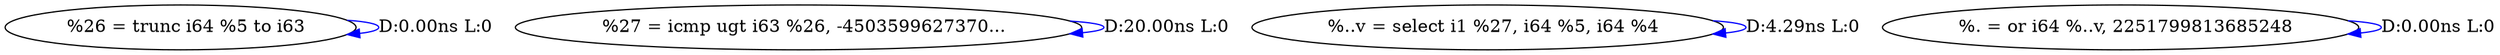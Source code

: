 digraph {
Node0x348c070[label="  %26 = trunc i64 %5 to i63"];
Node0x348c070 -> Node0x348c070[label="D:0.00ns L:0",color=blue];
Node0x348c150[label="  %27 = icmp ugt i63 %26, -4503599627370..."];
Node0x348c150 -> Node0x348c150[label="D:20.00ns L:0",color=blue];
Node0x348f080[label="  %..v = select i1 %27, i64 %5, i64 %4"];
Node0x348f080 -> Node0x348f080[label="D:4.29ns L:0",color=blue];
Node0x348f160[label="  %. = or i64 %..v, 2251799813685248"];
Node0x348f160 -> Node0x348f160[label="D:0.00ns L:0",color=blue];
}
